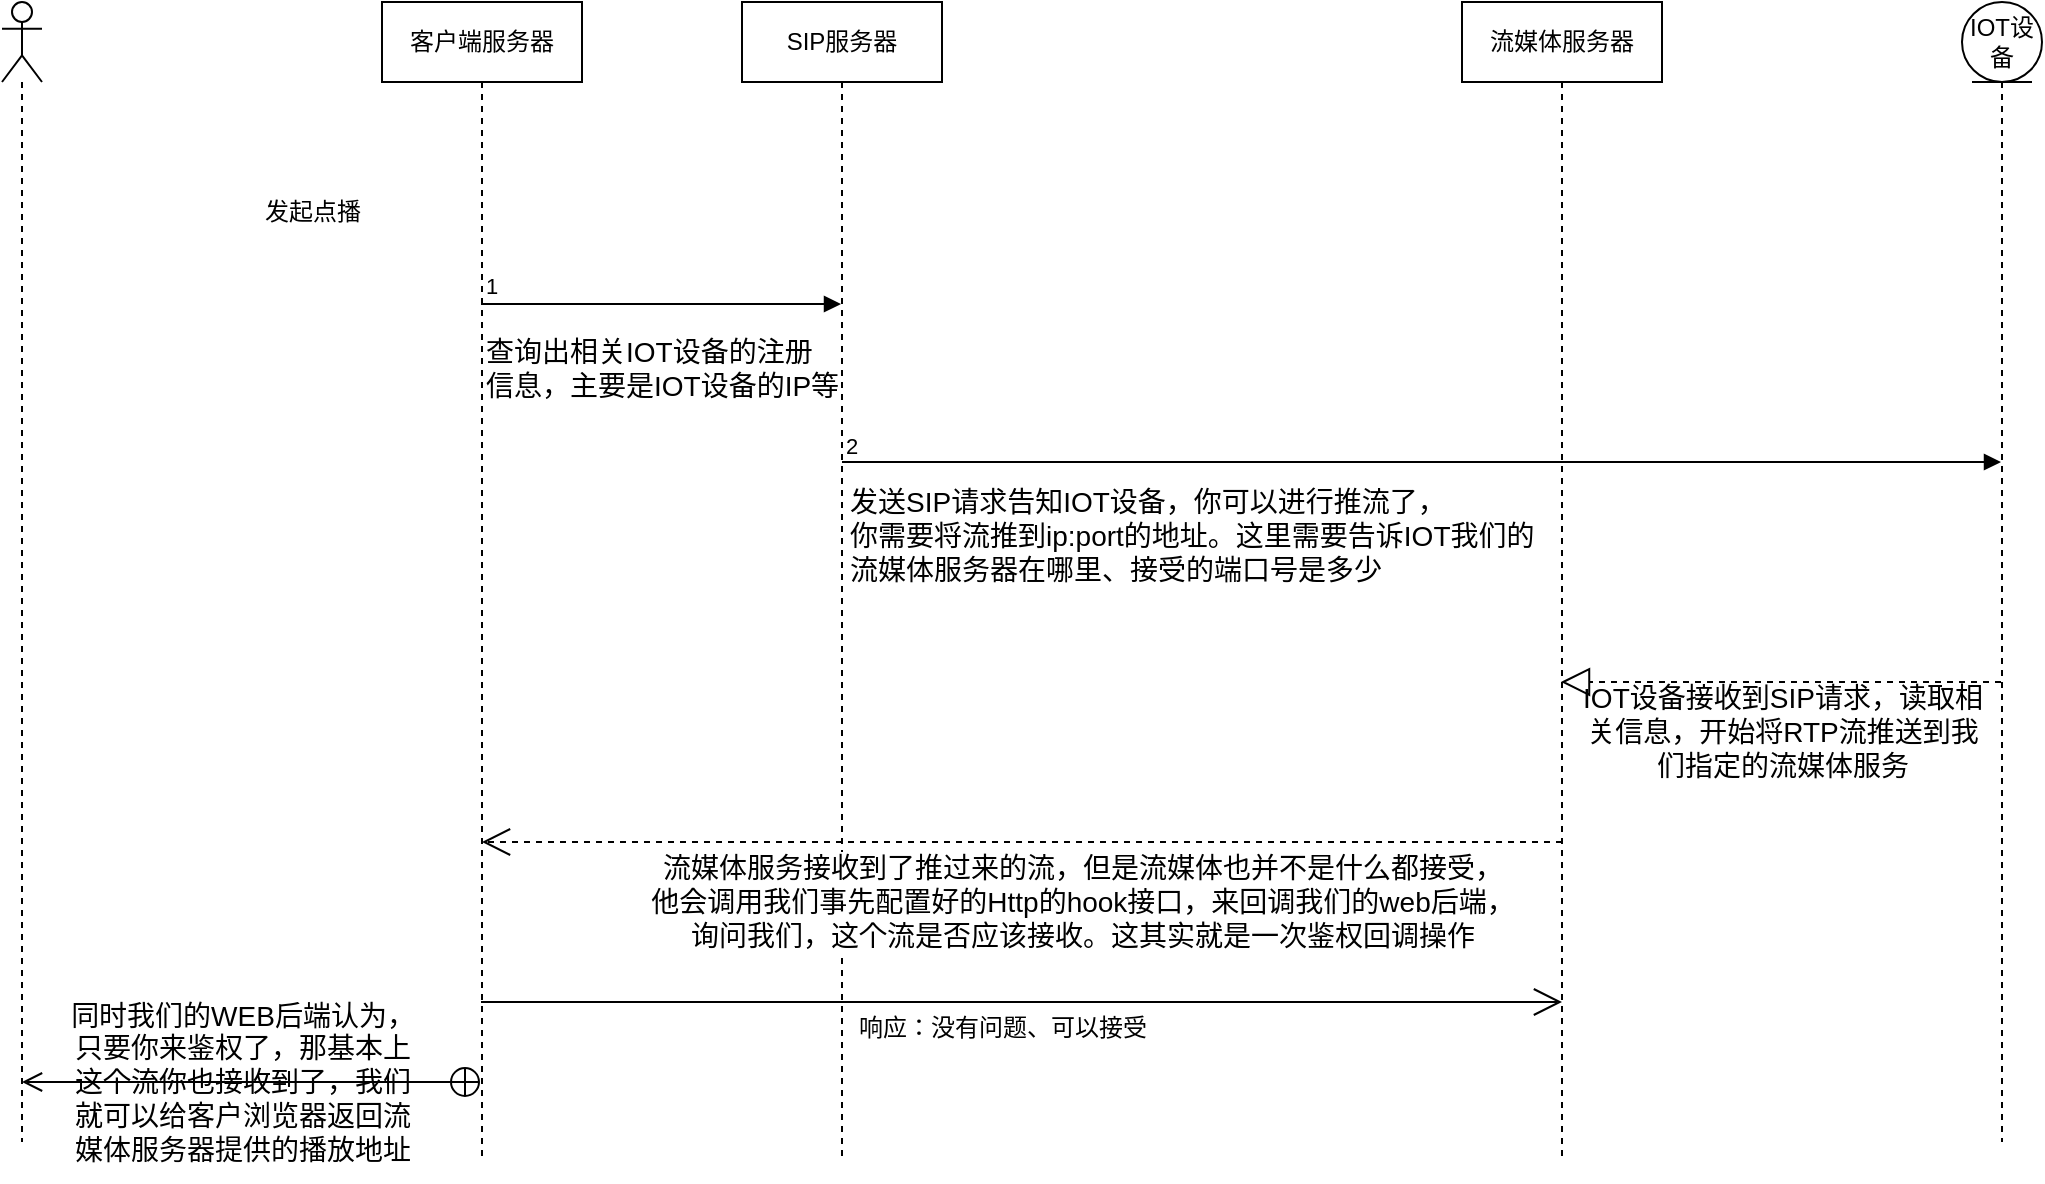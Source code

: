 <mxfile version="23.1.0" type="github">
  <diagram name="第 1 页" id="z16gZJFUEnO8tLLCJxo7">
    <mxGraphModel dx="2261" dy="786" grid="1" gridSize="10" guides="1" tooltips="1" connect="1" arrows="1" fold="1" page="1" pageScale="1" pageWidth="827" pageHeight="1169" math="0" shadow="0">
      <root>
        <mxCell id="0" />
        <mxCell id="1" parent="0" />
        <mxCell id="PulNRpPreZvaNp1aBmtJ-3" value="客户端服务器" style="shape=umlLifeline;perimeter=lifelinePerimeter;whiteSpace=wrap;html=1;container=1;dropTarget=0;collapsible=0;recursiveResize=0;outlineConnect=0;portConstraint=eastwest;newEdgeStyle={&quot;curved&quot;:0,&quot;rounded&quot;:0};" vertex="1" parent="1">
          <mxGeometry x="110" y="190" width="100" height="580" as="geometry" />
        </mxCell>
        <mxCell id="PulNRpPreZvaNp1aBmtJ-4" value="SIP服务器" style="shape=umlLifeline;perimeter=lifelinePerimeter;whiteSpace=wrap;html=1;container=1;dropTarget=0;collapsible=0;recursiveResize=0;outlineConnect=0;portConstraint=eastwest;newEdgeStyle={&quot;curved&quot;:0,&quot;rounded&quot;:0};" vertex="1" parent="1">
          <mxGeometry x="290" y="190" width="100" height="580" as="geometry" />
        </mxCell>
        <mxCell id="PulNRpPreZvaNp1aBmtJ-5" value="流媒体服务器" style="shape=umlLifeline;perimeter=lifelinePerimeter;whiteSpace=wrap;html=1;container=1;dropTarget=0;collapsible=0;recursiveResize=0;outlineConnect=0;portConstraint=eastwest;newEdgeStyle={&quot;curved&quot;:0,&quot;rounded&quot;:0};" vertex="1" parent="1">
          <mxGeometry x="650" y="190" width="100" height="580" as="geometry" />
        </mxCell>
        <mxCell id="PulNRpPreZvaNp1aBmtJ-9" value="IOT设备" style="shape=umlLifeline;perimeter=lifelinePerimeter;whiteSpace=wrap;html=1;container=1;dropTarget=0;collapsible=0;recursiveResize=0;outlineConnect=0;portConstraint=eastwest;newEdgeStyle={&quot;curved&quot;:0,&quot;rounded&quot;:0};participant=umlEntity;" vertex="1" parent="1">
          <mxGeometry x="900" y="190" width="40" height="570" as="geometry" />
        </mxCell>
        <mxCell id="PulNRpPreZvaNp1aBmtJ-10" value="" style="shape=umlLifeline;perimeter=lifelinePerimeter;whiteSpace=wrap;html=1;container=1;dropTarget=0;collapsible=0;recursiveResize=0;outlineConnect=0;portConstraint=eastwest;newEdgeStyle={&quot;curved&quot;:0,&quot;rounded&quot;:0};participant=umlActor;" vertex="1" parent="1">
          <mxGeometry x="-80" y="190" width="20" height="570" as="geometry" />
        </mxCell>
        <mxCell id="PulNRpPreZvaNp1aBmtJ-12" value="发起点播" style="text;html=1;align=center;verticalAlign=middle;resizable=0;points=[];autosize=1;strokeColor=none;fillColor=none;" vertex="1" parent="1">
          <mxGeometry x="40" y="280" width="70" height="30" as="geometry" />
        </mxCell>
        <mxCell id="PulNRpPreZvaNp1aBmtJ-13" value="&lt;font style=&quot;font-size: 14px;&quot;&gt;查询出相关IOT设备的注册&lt;br&gt;信息，主要是IOT设备的IP等&lt;/font&gt;" style="endArrow=block;endFill=1;html=1;edgeStyle=orthogonalEdgeStyle;align=left;verticalAlign=top;rounded=0;" edge="1" parent="1" target="PulNRpPreZvaNp1aBmtJ-4">
          <mxGeometry x="-0.988" y="-9" relative="1" as="geometry">
            <mxPoint x="160" y="340" as="sourcePoint" />
            <mxPoint x="320" y="340" as="targetPoint" />
            <Array as="points">
              <mxPoint x="160" y="341" />
            </Array>
            <mxPoint as="offset" />
          </mxGeometry>
        </mxCell>
        <mxCell id="PulNRpPreZvaNp1aBmtJ-14" value="1" style="edgeLabel;resizable=0;html=1;align=left;verticalAlign=bottom;" connectable="0" vertex="1" parent="PulNRpPreZvaNp1aBmtJ-13">
          <mxGeometry x="-1" relative="1" as="geometry" />
        </mxCell>
        <mxCell id="PulNRpPreZvaNp1aBmtJ-16" value="&lt;font style=&quot;font-size: 14px;&quot;&gt;发送SIP请求告知IOT设备，你可以进行推流了，&lt;br&gt;你需要将流推到ip:port的地址。这里需要告诉IOT我们的&lt;br&gt;流媒体服务器在哪里、接受的端口号是多少&lt;br&gt;&lt;/font&gt;" style="endArrow=block;endFill=1;html=1;edgeStyle=orthogonalEdgeStyle;align=left;verticalAlign=top;rounded=0;" edge="1" parent="1" source="PulNRpPreZvaNp1aBmtJ-4" target="PulNRpPreZvaNp1aBmtJ-9">
          <mxGeometry x="-0.998" y="-5" relative="1" as="geometry">
            <mxPoint x="580" y="510" as="sourcePoint" />
            <mxPoint x="740" y="510" as="targetPoint" />
            <Array as="points">
              <mxPoint x="740" y="420" />
              <mxPoint x="740" y="420" />
            </Array>
            <mxPoint x="1" as="offset" />
          </mxGeometry>
        </mxCell>
        <mxCell id="PulNRpPreZvaNp1aBmtJ-17" value="2" style="edgeLabel;resizable=0;html=1;align=left;verticalAlign=bottom;" connectable="0" vertex="1" parent="PulNRpPreZvaNp1aBmtJ-16">
          <mxGeometry x="-1" relative="1" as="geometry" />
        </mxCell>
        <mxCell id="PulNRpPreZvaNp1aBmtJ-18" value="" style="endArrow=block;dashed=1;endFill=0;endSize=12;html=1;rounded=0;" edge="1" parent="1" source="PulNRpPreZvaNp1aBmtJ-9">
          <mxGeometry width="160" relative="1" as="geometry">
            <mxPoint x="879.5" y="530" as="sourcePoint" />
            <mxPoint x="699.5" y="530" as="targetPoint" />
          </mxGeometry>
        </mxCell>
        <mxCell id="PulNRpPreZvaNp1aBmtJ-19" value="&lt;font style=&quot;font-size: 14px;&quot;&gt;IOT设备接收到SIP请求，读取相&lt;br&gt;关信息，开始将RTP流推送到我&lt;br&gt;们指定的流媒体服务&lt;/font&gt;" style="text;html=1;align=center;verticalAlign=middle;resizable=0;points=[];autosize=1;strokeColor=none;fillColor=none;" vertex="1" parent="1">
          <mxGeometry x="700" y="525" width="220" height="60" as="geometry" />
        </mxCell>
        <mxCell id="PulNRpPreZvaNp1aBmtJ-20" value="&lt;font style=&quot;font-size: 14px;&quot;&gt;流媒体服务接收到了推过来的流，但是流媒体也并不是什么都接受，&lt;br&gt;他会调用我们事先配置好的Http的hook接口，来回调我们的web后端，&lt;br&gt;询问我们，这个流是否应该接收。这其实就是一次鉴权回调操作&lt;/font&gt;" style="endArrow=open;endSize=12;dashed=1;html=1;rounded=0;" edge="1" parent="1" target="PulNRpPreZvaNp1aBmtJ-3">
          <mxGeometry x="-0.112" y="30" width="160" relative="1" as="geometry">
            <mxPoint x="700" y="610" as="sourcePoint" />
            <mxPoint x="340" y="610" as="targetPoint" />
            <Array as="points">
              <mxPoint x="500.5" y="610" />
            </Array>
            <mxPoint as="offset" />
          </mxGeometry>
        </mxCell>
        <mxCell id="PulNRpPreZvaNp1aBmtJ-21" value="" style="endArrow=open;endFill=1;endSize=12;html=1;rounded=0;" edge="1" parent="1">
          <mxGeometry width="160" relative="1" as="geometry">
            <mxPoint x="159.5" y="690" as="sourcePoint" />
            <mxPoint x="700" y="690" as="targetPoint" />
          </mxGeometry>
        </mxCell>
        <mxCell id="PulNRpPreZvaNp1aBmtJ-22" value="响应：没有问题、可以接受" style="text;html=1;align=center;verticalAlign=middle;resizable=0;points=[];autosize=1;strokeColor=none;fillColor=none;" vertex="1" parent="1">
          <mxGeometry x="335" y="688" width="170" height="30" as="geometry" />
        </mxCell>
        <mxCell id="PulNRpPreZvaNp1aBmtJ-23" value="" style="endArrow=open;startArrow=circlePlus;endFill=0;startFill=0;endSize=8;html=1;rounded=0;" edge="1" parent="1" source="PulNRpPreZvaNp1aBmtJ-3" target="PulNRpPreZvaNp1aBmtJ-10">
          <mxGeometry width="160" relative="1" as="geometry">
            <mxPoint x="580" y="520" as="sourcePoint" />
            <mxPoint x="740" y="520" as="targetPoint" />
            <Array as="points">
              <mxPoint x="80" y="730" />
            </Array>
          </mxGeometry>
        </mxCell>
        <mxCell id="PulNRpPreZvaNp1aBmtJ-24" value="&lt;font style=&quot;font-size: 14px;&quot;&gt;同时我们的WEB后端认为，&lt;br&gt;只要你来鉴权了，那基本上&lt;br&gt;这个流你也接收到了，我们&lt;br&gt;就可以给客户浏览器返回流&lt;br&gt;媒体服务器提供的播放地址&lt;/font&gt;" style="text;html=1;align=center;verticalAlign=middle;resizable=0;points=[];autosize=1;strokeColor=none;fillColor=none;" vertex="1" parent="1">
          <mxGeometry x="-60" y="680" width="200" height="100" as="geometry" />
        </mxCell>
      </root>
    </mxGraphModel>
  </diagram>
</mxfile>
